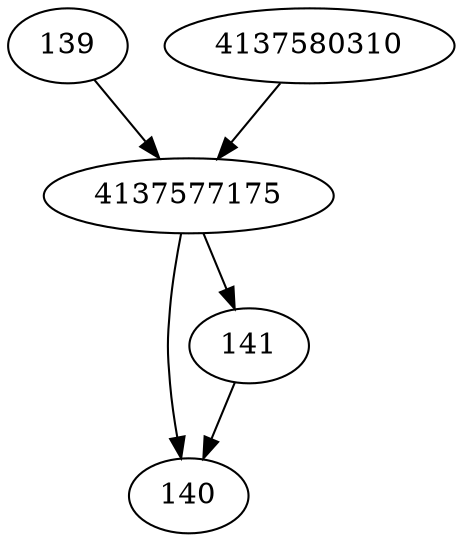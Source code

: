 strict digraph  {
139;
140;
141;
4137580310;
4137577175;
139 -> 4137577175;
141 -> 140;
4137580310 -> 4137577175;
4137577175 -> 140;
4137577175 -> 141;
}
